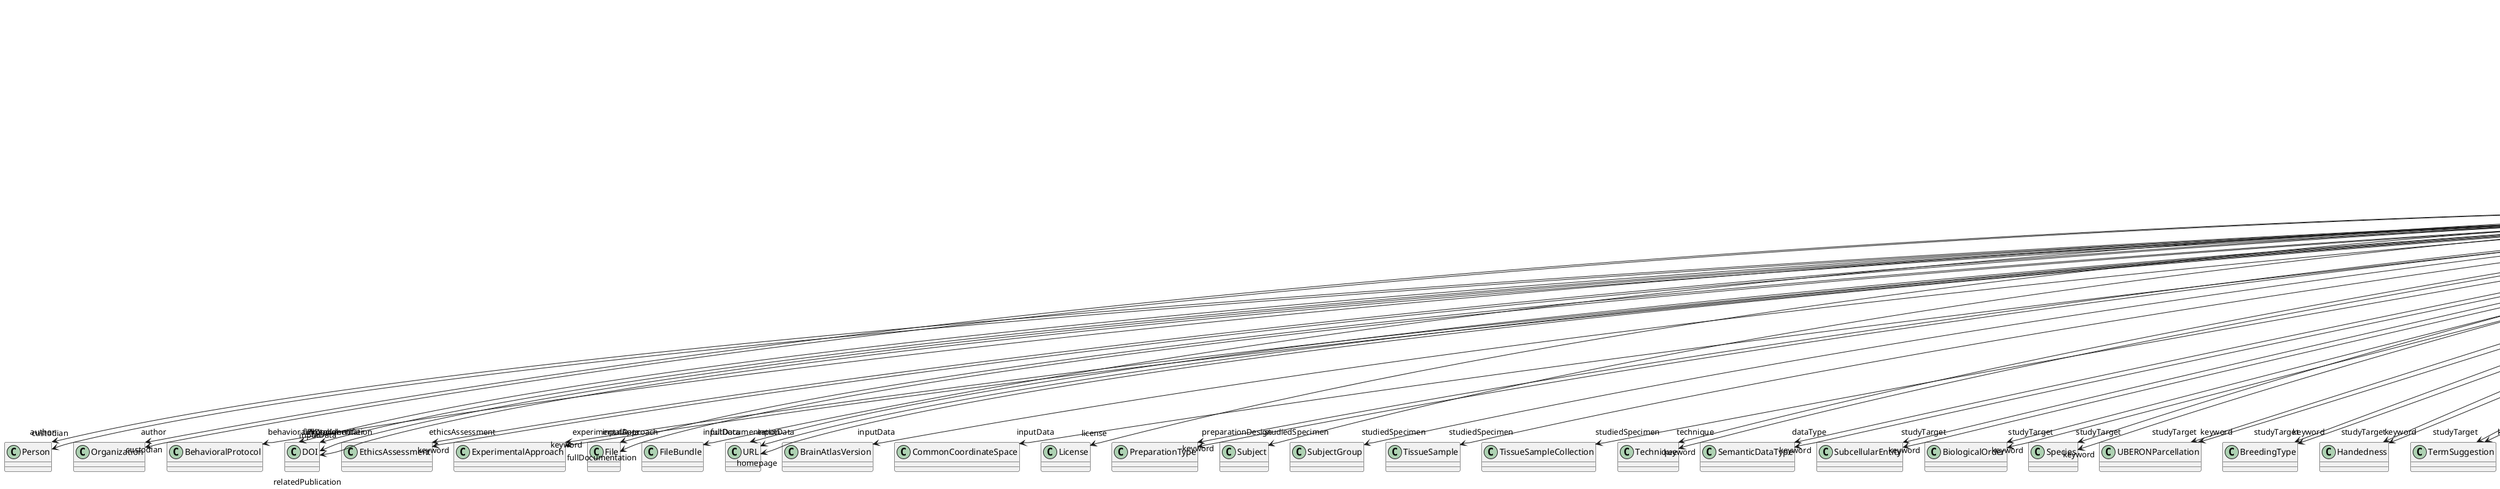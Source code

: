 @startuml
class DatasetVersion {
+author
+behavioralProtocol
+digitalIdentifier
+ethicsAssessment
+experimentalApproach
+inputData
+isAlternativeVersionOf
+isNewVersionOf
+license
+preparationDesign
+studiedSpecimen
+technique
+dataType
+studyTarget
+accessibility
+copyright
+custodian
+description
+fullDocumentation
+fullName
+funding
+homepage
+howToCite
+keyword
+otherContribution
+relatedPublication
+releaseDate
+repository
+shortName
+supportChannel
+versionIdentifier
+versionInnovation

}
DatasetVersion -d-> "author" Person
DatasetVersion -d-> "author" Organization
DatasetVersion -d-> "behavioralProtocol" BehavioralProtocol
DatasetVersion -d-> "digitalIdentifier" DOI
DatasetVersion -d-> "ethicsAssessment" EthicsAssessment
DatasetVersion -d-> "experimentalApproach" ExperimentalApproach
DatasetVersion -d-> "inputData" DOI
DatasetVersion -d-> "inputData" File
DatasetVersion -d-> "inputData" FileBundle
DatasetVersion -d-> "inputData" URL
DatasetVersion -d-> "inputData" BrainAtlasVersion
DatasetVersion -d-> "inputData" CommonCoordinateSpace
DatasetVersion -d-> "isAlternativeVersionOf" DatasetVersion
DatasetVersion -d-> "isNewVersionOf" DatasetVersion
DatasetVersion -d-> "license" License
DatasetVersion -d-> "preparationDesign" PreparationType
DatasetVersion -d-> "studiedSpecimen" Subject
DatasetVersion -d-> "studiedSpecimen" SubjectGroup
DatasetVersion -d-> "studiedSpecimen" TissueSample
DatasetVersion -d-> "studiedSpecimen" TissueSampleCollection
DatasetVersion -d-> "technique" Technique
DatasetVersion -d-> "dataType" SemanticDataType
DatasetVersion -d-> "studyTarget" SubcellularEntity
DatasetVersion -d-> "studyTarget" BiologicalOrder
DatasetVersion -d-> "studyTarget" Species
DatasetVersion -d-> "studyTarget" UBERONParcellation
DatasetVersion -d-> "studyTarget" BreedingType
DatasetVersion -d-> "studyTarget" Handedness
DatasetVersion -d-> "studyTarget" TermSuggestion
DatasetVersion -d-> "studyTarget" DiseaseModel
DatasetVersion -d-> "studyTarget" Disease
DatasetVersion -d-> "studyTarget" CellType
DatasetVersion -d-> "studyTarget" BiologicalSex
DatasetVersion -d-> "studyTarget" CellCultureType
DatasetVersion -d-> "studyTarget" MolecularEntity
DatasetVersion -d-> "studyTarget" Organ
DatasetVersion -d-> "studyTarget" GeneticStrainType
DatasetVersion -d-> "studyTarget" CustomAnatomicalEntity
DatasetVersion -d-> "studyTarget" ParcellationEntity
DatasetVersion -d-> "studyTarget" ParcellationEntityVersion
DatasetVersion -d-> "accessibility" ProductAccessibility
DatasetVersion -d-> "copyright" Copyright
DatasetVersion -d-> "custodian" Person
DatasetVersion -d-> "custodian" Organization
DatasetVersion -d-> "fullDocumentation" DOI
DatasetVersion -d-> "fullDocumentation" File
DatasetVersion -d-> "fullDocumentation" URL
DatasetVersion -d-> "funding" Funding
DatasetVersion -d-> "homepage" URL
DatasetVersion -d-> "keyword" AgeCategory
DatasetVersion -d-> "keyword" TypeOfUncertainty
DatasetVersion -d-> "keyword" SubcellularEntity
DatasetVersion -d-> "keyword" OperatingSystem
DatasetVersion -d-> "keyword" BiologicalOrder
DatasetVersion -d-> "keyword" AtlasType
DatasetVersion -d-> "keyword" Service
DatasetVersion -d-> "keyword" AnnotationType
DatasetVersion -d-> "keyword" FileUsageRole
DatasetVersion -d-> "keyword" SemanticDataType
DatasetVersion -d-> "keyword" SetupType
DatasetVersion -d-> "keyword" ProductAccessibility
DatasetVersion -d-> "keyword" ModelScope
DatasetVersion -d-> "keyword" Species
DatasetVersion -d-> "keyword" CranialWindowType
DatasetVersion -d-> "keyword" ModelAbstractionLevel
DatasetVersion -d-> "keyword" AnatomicalAxesOrientation
DatasetVersion -d-> "keyword" MetaDataModelType
DatasetVersion -d-> "keyword" DataType
DatasetVersion -d-> "keyword" SubjectAttribute
DatasetVersion -d-> "keyword" FileRepositoryType
DatasetVersion -d-> "keyword" PatchClampVariation
DatasetVersion -d-> "keyword" UBERONParcellation
DatasetVersion -d-> "keyword" Technique
DatasetVersion -d-> "keyword" BreedingType
DatasetVersion -d-> "keyword" Handedness
DatasetVersion -d-> "keyword" ProgrammingLanguage
DatasetVersion -d-> "keyword" UnitOfMeasurement
DatasetVersion -d-> "keyword" TermSuggestion
DatasetVersion -d-> "keyword" OperatingDevice
DatasetVersion -d-> "keyword" DeviceType
DatasetVersion -d-> "keyword" DiseaseModel
DatasetVersion -d-> "keyword" TissueSampleType
DatasetVersion -d-> "keyword" Laterality
DatasetVersion -d-> "keyword" Disease
DatasetVersion -d-> "keyword" SoftwareFeature
DatasetVersion -d-> "keyword" QualitativeOverlap
DatasetVersion -d-> "keyword" EthicsAssessment
DatasetVersion -d-> "keyword" CellType
DatasetVersion -d-> "keyword" Terminology
DatasetVersion -d-> "keyword" DifferenceMeasure
DatasetVersion -d-> "keyword" Language
DatasetVersion -d-> "keyword" MeasuredQuantity
DatasetVersion -d-> "keyword" BiologicalSex
DatasetVersion -d-> "keyword" StimulusType
DatasetVersion -d-> "keyword" TissueSampleAttribute
DatasetVersion -d-> "keyword" SoftwareApplicationCategory
DatasetVersion -d-> "keyword" CellCultureType
DatasetVersion -d-> "keyword" ExperimentalApproach
DatasetVersion -d-> "keyword" CriteriaQualityType
DatasetVersion -d-> "keyword" MolecularEntity
DatasetVersion -d-> "keyword" Organ
DatasetVersion -d-> "keyword" ContributionType
DatasetVersion -d-> "keyword" ActionStatusType
DatasetVersion -d-> "keyword" FileBundleGrouping
DatasetVersion -d-> "keyword" AnatomicalPlane
DatasetVersion -d-> "keyword" ChemicalMixtureType
DatasetVersion -d-> "keyword" PreparationType
DatasetVersion -d-> "keyword" GeneticStrainType
DatasetVersion -d-> "keyword" StimulationApproach
DatasetVersion -d-> "otherContribution" Contribution
DatasetVersion -d-> "relatedPublication" DOI
DatasetVersion -d-> "relatedPublication" ISBN
DatasetVersion -d-> "relatedPublication" HANDLE
DatasetVersion -d-> "repository" FileRepository

@enduml